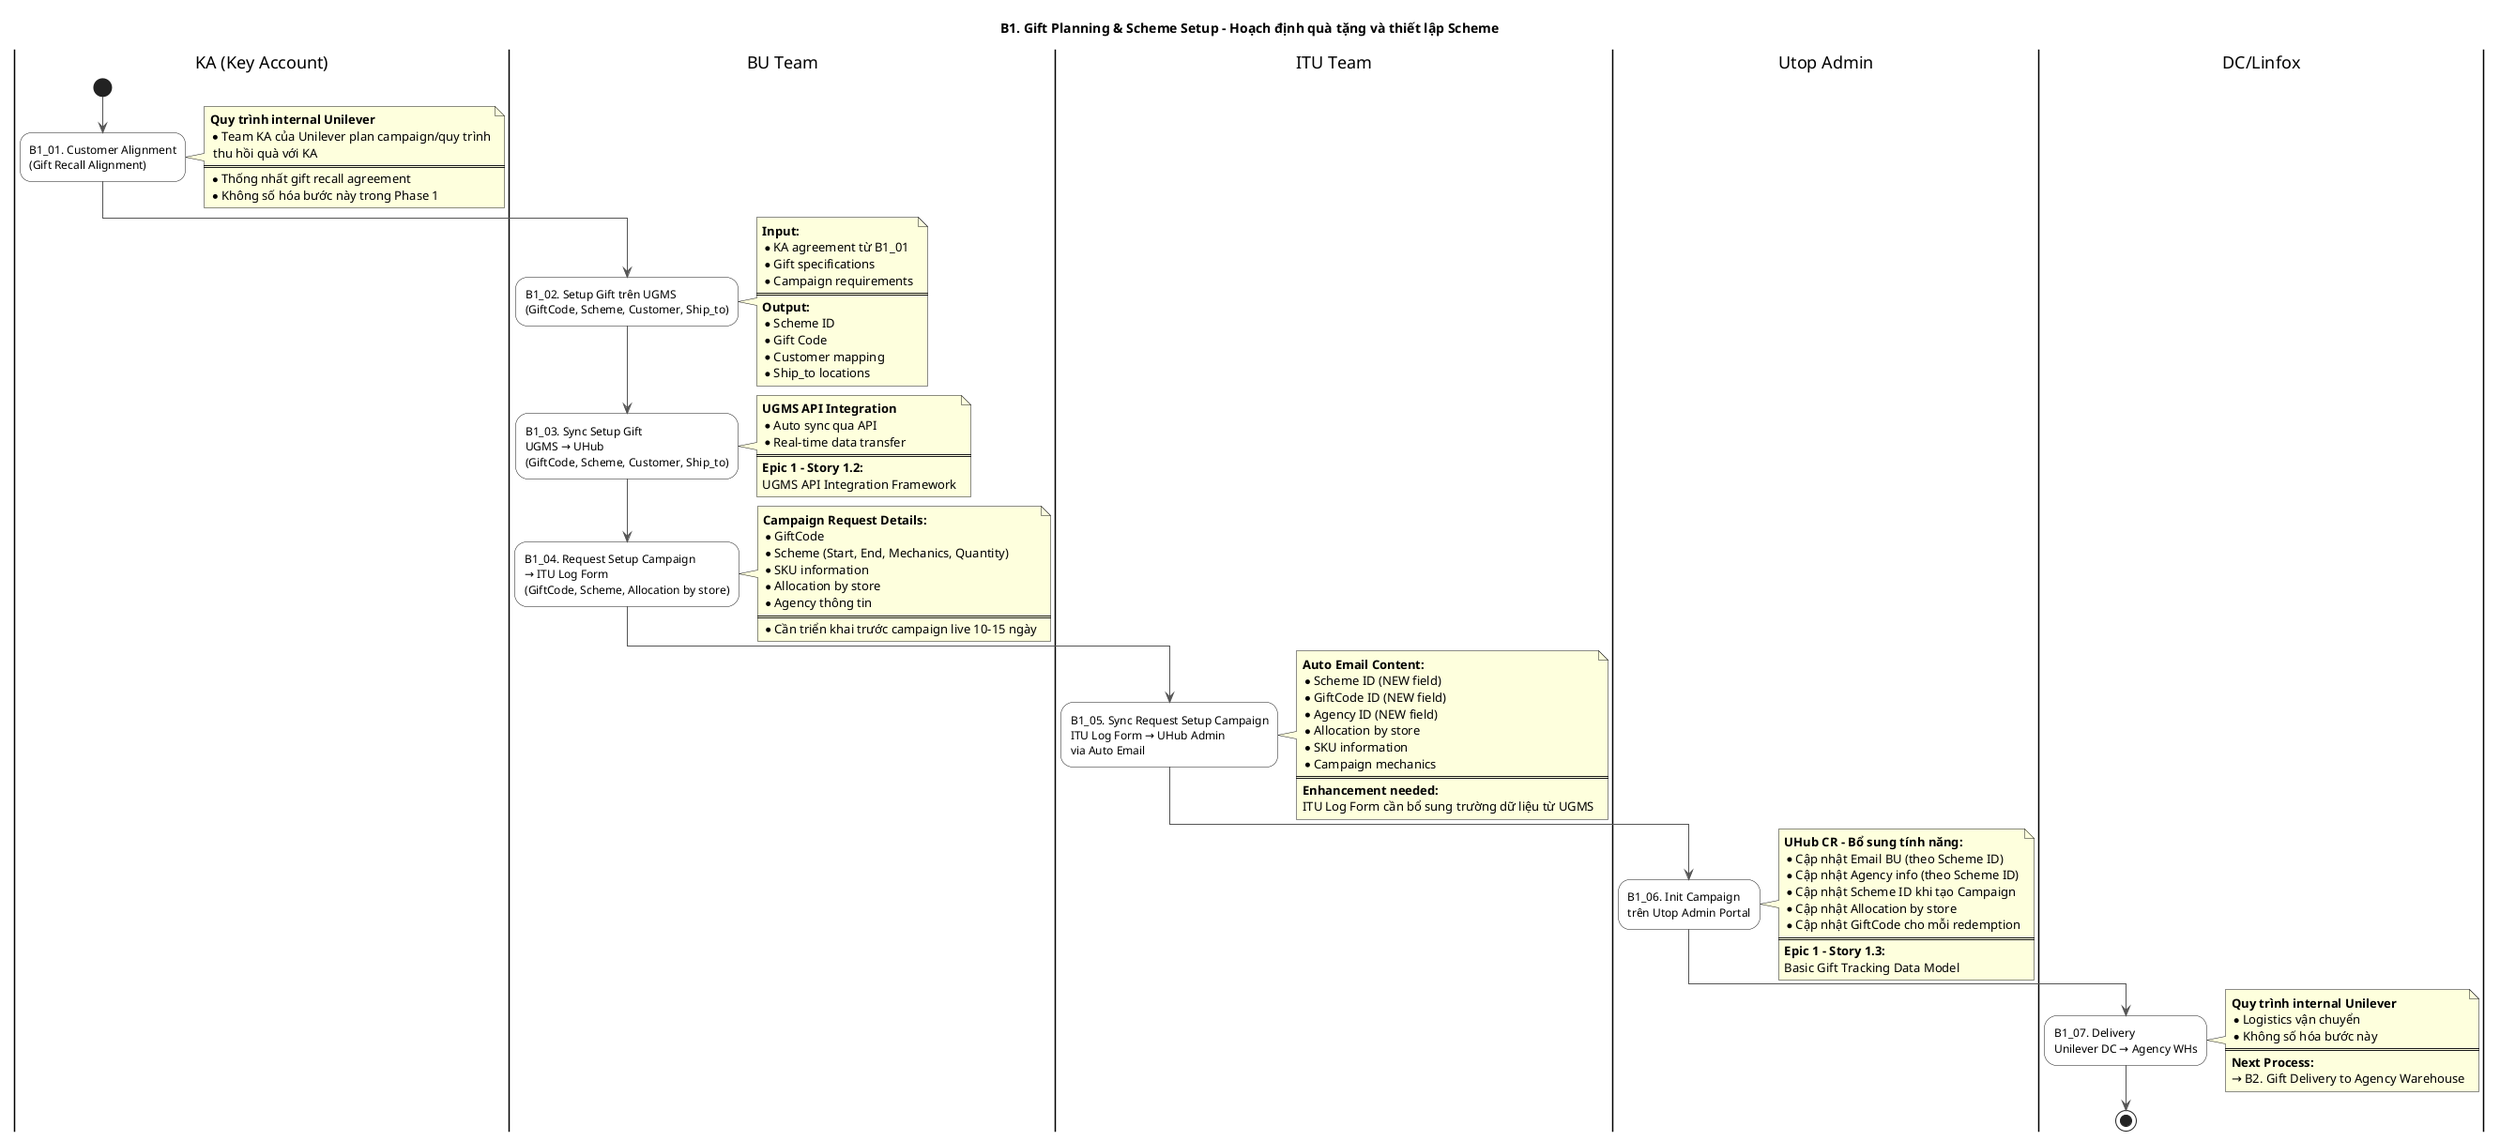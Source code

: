 @startuml B1_Gift_Planning_Scheme_Setup
title B1. Gift Planning & Scheme Setup - Hoạch định quà tặng và thiết lập Scheme

skinparam activity {
  BackgroundColor White
  BarColor #999999
}
skinparam arrow {
  Color #555555
}
skinparam partition {
  BorderColor #888888
  BackgroundColor #F9F9F9
}

|KA (Key Account)|
start
:B1_01. Customer Alignment\n(Gift Recall Alignment);
note right
  <b>Quy trình internal Unilever</b>
  * Team KA của Unilever plan campaign/quy trình
   thu hồi quà với KA
  ====
  * Thống nhất gift recall agreement
  * Không số hóa bước này trong Phase 1
end note

|BU Team|
:B1_02. Setup Gift trên UGMS\n(GiftCode, Scheme, Customer, Ship_to);
note right
  <b>Input:</b>
  * KA agreement từ B1_01
  * Gift specifications
  * Campaign requirements
  ====
  <b>Output:</b>
  * Scheme ID
  * Gift Code
  * Customer mapping
  * Ship_to locations
end note

:B1_03. Sync Setup Gift\nUGMS → UHub\n(GiftCode, Scheme, Customer, Ship_to);
note right
  <b>UGMS API Integration</b>
  * Auto sync qua API
  * Real-time data transfer
  ====
  <b>Epic 1 - Story 1.2:</b>
  UGMS API Integration Framework
end note

:B1_04. Request Setup Campaign\n→ ITU Log Form\n(GiftCode, Scheme, Allocation by store);
note right
  <b>Campaign Request Details:</b>
  * GiftCode
  * Scheme (Start, End, Mechanics, Quantity)
  * SKU information
  * Allocation by store
  * Agency thông tin
  ====
  * Cần triển khai trước campaign live 10-15 ngày
end note

|ITU Team|
:B1_05. Sync Request Setup Campaign\nITU Log Form → UHub Admin\nvia Auto Email;
note right
  <b>Auto Email Content:</b>
  * Scheme ID (NEW field)
  * GiftCode ID (NEW field)
  * Agency ID (NEW field)
  * Allocation by store
  * SKU information
  * Campaign mechanics
  ====
  <b>Enhancement needed:</b>
  ITU Log Form cần bổ sung trường dữ liệu từ UGMS
end note

|Utop Admin|
:B1_06. Init Campaign\ntrên Utop Admin Portal;
note right
  <b>UHub CR - Bổ sung tính năng:</b>
  * Cập nhật Email BU (theo Scheme ID)
  * Cập nhật Agency info (theo Scheme ID)
  * Cập nhật Scheme ID khi tạo Campaign
  * Cập nhật Allocation by store
  * Cập nhật GiftCode cho mỗi redemption
  ====
  <b>Epic 1 - Story 1.3:</b>
  Basic Gift Tracking Data Model
end note

|DC/Linfox|
:B1_07. Delivery\nUnilever DC → Agency WHs;
note right
  <b>Quy trình internal Unilever</b>
  * Logistics vận chuyển
  * Không số hóa bước này
  ====
  <b>Next Process:</b>
  → B2. Gift Delivery to Agency Warehouse
end note

stop

@enduml
